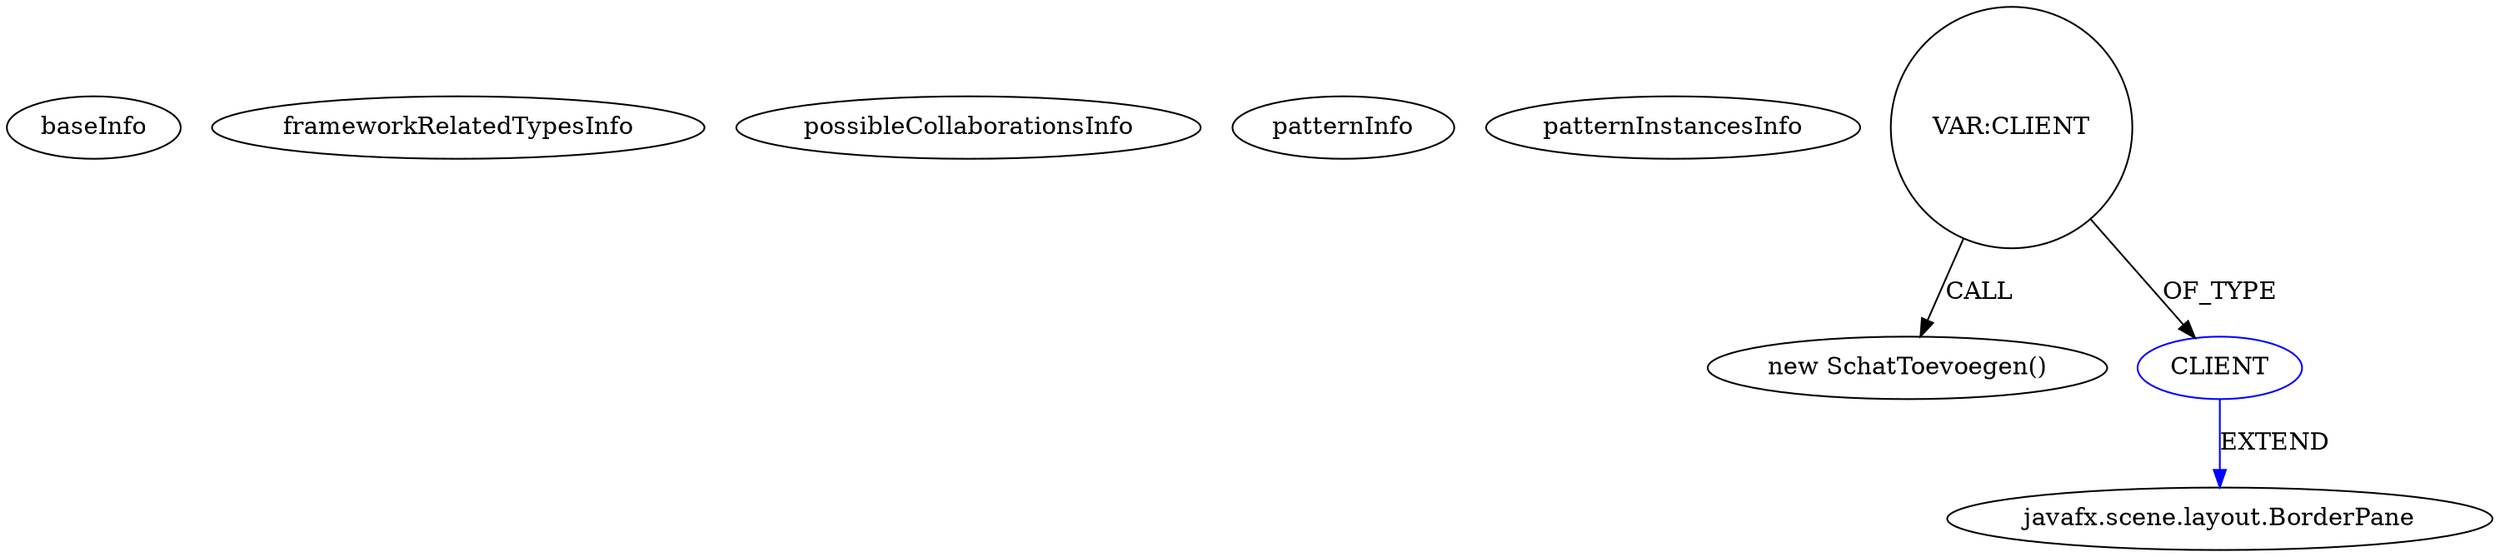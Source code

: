 digraph {
baseInfo[graphId=4472,category="pattern",isAnonymous=false,possibleRelation=false]
frameworkRelatedTypesInfo[]
possibleCollaborationsInfo[]
patternInfo[frequency=2.0,patternRootClient=null]
patternInstancesInfo[0="Dieuken-rpg~/Dieuken-rpg/rpg-master/src/gui/BeginScherm.java~BeginScherm~366",1="Dieuken-rpg~/Dieuken-rpg/rpg-master/src/gui/BeginScherm.java~javafx.scene.layout.HBox addHBox()~368"]
46[label="new SchatToevoegen()",vertexType="CONSTRUCTOR_CALL",isFrameworkType=false]
47[label="VAR:CLIENT",vertexType="VARIABLE_EXPRESION",isFrameworkType=false,shape=circle]
48[label="CLIENT",vertexType="REFERENCE_CLIENT_CLASS_DECLARATION",isFrameworkType=false,color=blue]
1[label="javafx.scene.layout.BorderPane",vertexType="FRAMEWORK_CLASS_TYPE",isFrameworkType=false]
47->48[label="OF_TYPE"]
47->46[label="CALL"]
48->1[label="EXTEND",color=blue]
}
